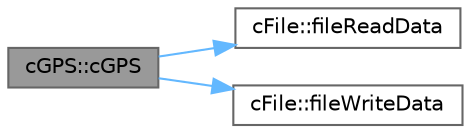 digraph "cGPS::cGPS"
{
 // LATEX_PDF_SIZE
  bgcolor="transparent";
  edge [fontname=Helvetica,fontsize=10,labelfontname=Helvetica,labelfontsize=10];
  node [fontname=Helvetica,fontsize=10,shape=box,height=0.2,width=0.4];
  rankdir="LR";
  Node1 [label="cGPS::cGPS",height=0.2,width=0.4,color="gray40", fillcolor="grey60", style="filled", fontcolor="black",tooltip=" "];
  Node1 -> Node2 [color="steelblue1",style="solid"];
  Node2 [label="cFile::fileReadData",height=0.2,width=0.4,color="grey40", fillcolor="white", style="filled",URL="$classc_file.html#a76aa31c62f926cbefb8fc6b7b7279f18",tooltip="fUNCTION FOR READ ON THE FILE fd THAT BELONG TO THE CLASS"];
  Node1 -> Node3 [color="steelblue1",style="solid"];
  Node3 [label="cFile::fileWriteData",height=0.2,width=0.4,color="grey40", fillcolor="white", style="filled",URL="$classc_file.html#a356b90beb9dbec359fc823b9d79ce930",tooltip="fUNCTION FOR WRITE ON THE FILE fd THAT BELONG TO THE CLASS"];
}
